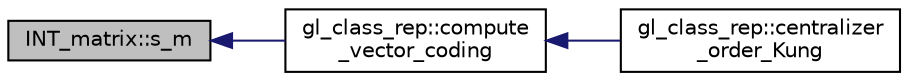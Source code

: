 digraph "INT_matrix::s_m"
{
  edge [fontname="Helvetica",fontsize="10",labelfontname="Helvetica",labelfontsize="10"];
  node [fontname="Helvetica",fontsize="10",shape=record];
  rankdir="LR";
  Node35 [label="INT_matrix::s_m",height=0.2,width=0.4,color="black", fillcolor="grey75", style="filled", fontcolor="black"];
  Node35 -> Node36 [dir="back",color="midnightblue",fontsize="10",style="solid",fontname="Helvetica"];
  Node36 [label="gl_class_rep::compute\l_vector_coding",height=0.2,width=0.4,color="black", fillcolor="white", style="filled",URL="$d9/d5d/classgl__class__rep.html#ae202478be1618fdcc5e047b40a614973"];
  Node36 -> Node37 [dir="back",color="midnightblue",fontsize="10",style="solid",fontname="Helvetica"];
  Node37 [label="gl_class_rep::centralizer\l_order_Kung",height=0.2,width=0.4,color="black", fillcolor="white", style="filled",URL="$d9/d5d/classgl__class__rep.html#abdc7ece2f243cf3d48d8e590f414e746"];
}
